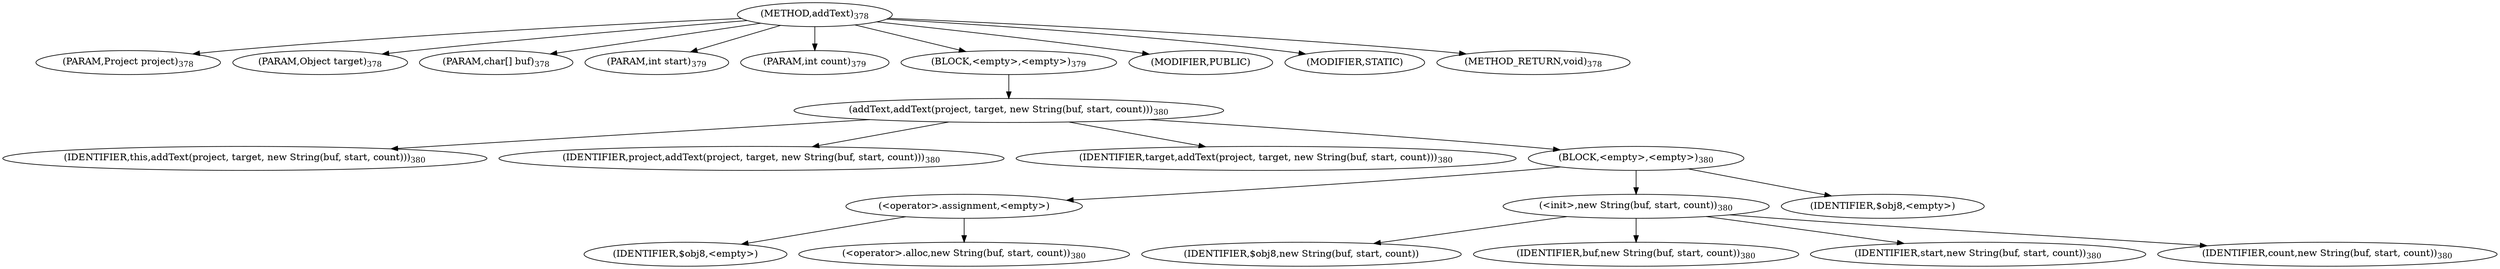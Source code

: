 digraph "addText" {  
"435" [label = <(METHOD,addText)<SUB>378</SUB>> ]
"436" [label = <(PARAM,Project project)<SUB>378</SUB>> ]
"437" [label = <(PARAM,Object target)<SUB>378</SUB>> ]
"438" [label = <(PARAM,char[] buf)<SUB>378</SUB>> ]
"439" [label = <(PARAM,int start)<SUB>379</SUB>> ]
"440" [label = <(PARAM,int count)<SUB>379</SUB>> ]
"441" [label = <(BLOCK,&lt;empty&gt;,&lt;empty&gt;)<SUB>379</SUB>> ]
"442" [label = <(addText,addText(project, target, new String(buf, start, count)))<SUB>380</SUB>> ]
"443" [label = <(IDENTIFIER,this,addText(project, target, new String(buf, start, count)))<SUB>380</SUB>> ]
"444" [label = <(IDENTIFIER,project,addText(project, target, new String(buf, start, count)))<SUB>380</SUB>> ]
"445" [label = <(IDENTIFIER,target,addText(project, target, new String(buf, start, count)))<SUB>380</SUB>> ]
"446" [label = <(BLOCK,&lt;empty&gt;,&lt;empty&gt;)<SUB>380</SUB>> ]
"447" [label = <(&lt;operator&gt;.assignment,&lt;empty&gt;)> ]
"448" [label = <(IDENTIFIER,$obj8,&lt;empty&gt;)> ]
"449" [label = <(&lt;operator&gt;.alloc,new String(buf, start, count))<SUB>380</SUB>> ]
"450" [label = <(&lt;init&gt;,new String(buf, start, count))<SUB>380</SUB>> ]
"451" [label = <(IDENTIFIER,$obj8,new String(buf, start, count))> ]
"452" [label = <(IDENTIFIER,buf,new String(buf, start, count))<SUB>380</SUB>> ]
"453" [label = <(IDENTIFIER,start,new String(buf, start, count))<SUB>380</SUB>> ]
"454" [label = <(IDENTIFIER,count,new String(buf, start, count))<SUB>380</SUB>> ]
"455" [label = <(IDENTIFIER,$obj8,&lt;empty&gt;)> ]
"456" [label = <(MODIFIER,PUBLIC)> ]
"457" [label = <(MODIFIER,STATIC)> ]
"458" [label = <(METHOD_RETURN,void)<SUB>378</SUB>> ]
  "435" -> "436" 
  "435" -> "437" 
  "435" -> "438" 
  "435" -> "439" 
  "435" -> "440" 
  "435" -> "441" 
  "435" -> "456" 
  "435" -> "457" 
  "435" -> "458" 
  "441" -> "442" 
  "442" -> "443" 
  "442" -> "444" 
  "442" -> "445" 
  "442" -> "446" 
  "446" -> "447" 
  "446" -> "450" 
  "446" -> "455" 
  "447" -> "448" 
  "447" -> "449" 
  "450" -> "451" 
  "450" -> "452" 
  "450" -> "453" 
  "450" -> "454" 
}
